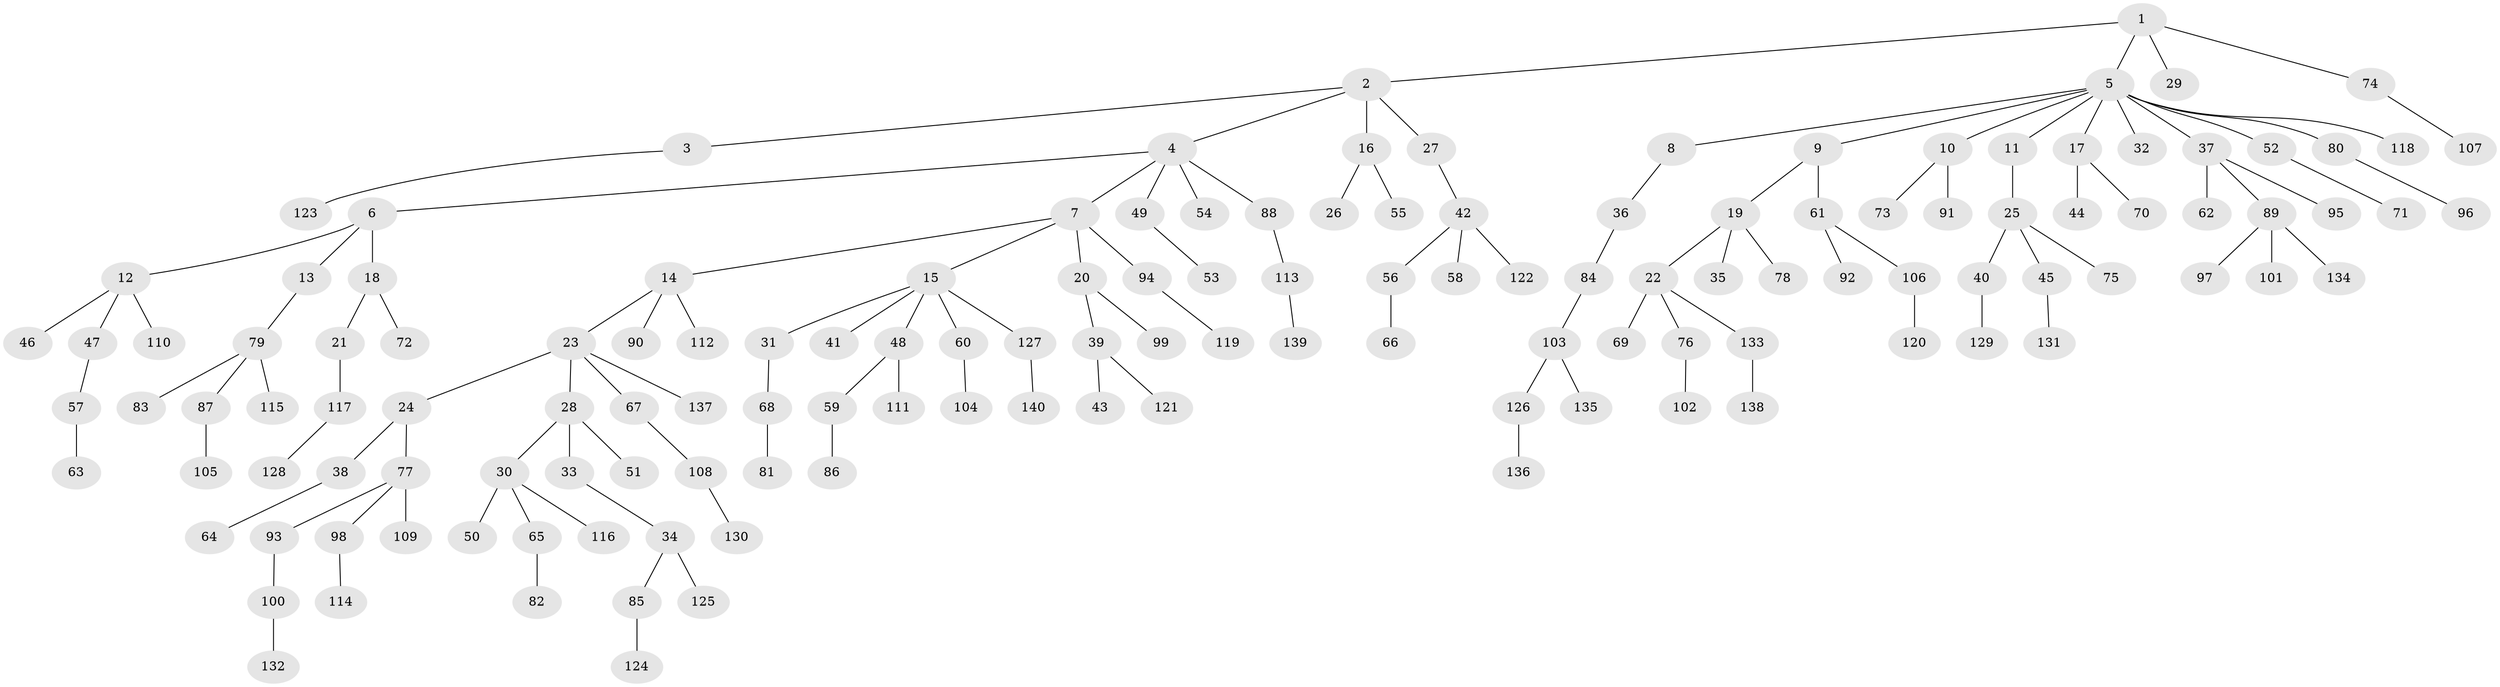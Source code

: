 // Generated by graph-tools (version 1.1) at 2025/15/03/09/25 04:15:22]
// undirected, 140 vertices, 139 edges
graph export_dot {
graph [start="1"]
  node [color=gray90,style=filled];
  1;
  2;
  3;
  4;
  5;
  6;
  7;
  8;
  9;
  10;
  11;
  12;
  13;
  14;
  15;
  16;
  17;
  18;
  19;
  20;
  21;
  22;
  23;
  24;
  25;
  26;
  27;
  28;
  29;
  30;
  31;
  32;
  33;
  34;
  35;
  36;
  37;
  38;
  39;
  40;
  41;
  42;
  43;
  44;
  45;
  46;
  47;
  48;
  49;
  50;
  51;
  52;
  53;
  54;
  55;
  56;
  57;
  58;
  59;
  60;
  61;
  62;
  63;
  64;
  65;
  66;
  67;
  68;
  69;
  70;
  71;
  72;
  73;
  74;
  75;
  76;
  77;
  78;
  79;
  80;
  81;
  82;
  83;
  84;
  85;
  86;
  87;
  88;
  89;
  90;
  91;
  92;
  93;
  94;
  95;
  96;
  97;
  98;
  99;
  100;
  101;
  102;
  103;
  104;
  105;
  106;
  107;
  108;
  109;
  110;
  111;
  112;
  113;
  114;
  115;
  116;
  117;
  118;
  119;
  120;
  121;
  122;
  123;
  124;
  125;
  126;
  127;
  128;
  129;
  130;
  131;
  132;
  133;
  134;
  135;
  136;
  137;
  138;
  139;
  140;
  1 -- 2;
  1 -- 5;
  1 -- 29;
  1 -- 74;
  2 -- 3;
  2 -- 4;
  2 -- 16;
  2 -- 27;
  3 -- 123;
  4 -- 6;
  4 -- 7;
  4 -- 49;
  4 -- 54;
  4 -- 88;
  5 -- 8;
  5 -- 9;
  5 -- 10;
  5 -- 11;
  5 -- 17;
  5 -- 32;
  5 -- 37;
  5 -- 52;
  5 -- 80;
  5 -- 118;
  6 -- 12;
  6 -- 13;
  6 -- 18;
  7 -- 14;
  7 -- 15;
  7 -- 20;
  7 -- 94;
  8 -- 36;
  9 -- 19;
  9 -- 61;
  10 -- 73;
  10 -- 91;
  11 -- 25;
  12 -- 46;
  12 -- 47;
  12 -- 110;
  13 -- 79;
  14 -- 23;
  14 -- 90;
  14 -- 112;
  15 -- 31;
  15 -- 41;
  15 -- 48;
  15 -- 60;
  15 -- 127;
  16 -- 26;
  16 -- 55;
  17 -- 44;
  17 -- 70;
  18 -- 21;
  18 -- 72;
  19 -- 22;
  19 -- 35;
  19 -- 78;
  20 -- 39;
  20 -- 99;
  21 -- 117;
  22 -- 69;
  22 -- 76;
  22 -- 133;
  23 -- 24;
  23 -- 28;
  23 -- 67;
  23 -- 137;
  24 -- 38;
  24 -- 77;
  25 -- 40;
  25 -- 45;
  25 -- 75;
  27 -- 42;
  28 -- 30;
  28 -- 33;
  28 -- 51;
  30 -- 50;
  30 -- 65;
  30 -- 116;
  31 -- 68;
  33 -- 34;
  34 -- 85;
  34 -- 125;
  36 -- 84;
  37 -- 62;
  37 -- 89;
  37 -- 95;
  38 -- 64;
  39 -- 43;
  39 -- 121;
  40 -- 129;
  42 -- 56;
  42 -- 58;
  42 -- 122;
  45 -- 131;
  47 -- 57;
  48 -- 59;
  48 -- 111;
  49 -- 53;
  52 -- 71;
  56 -- 66;
  57 -- 63;
  59 -- 86;
  60 -- 104;
  61 -- 92;
  61 -- 106;
  65 -- 82;
  67 -- 108;
  68 -- 81;
  74 -- 107;
  76 -- 102;
  77 -- 93;
  77 -- 98;
  77 -- 109;
  79 -- 83;
  79 -- 87;
  79 -- 115;
  80 -- 96;
  84 -- 103;
  85 -- 124;
  87 -- 105;
  88 -- 113;
  89 -- 97;
  89 -- 101;
  89 -- 134;
  93 -- 100;
  94 -- 119;
  98 -- 114;
  100 -- 132;
  103 -- 126;
  103 -- 135;
  106 -- 120;
  108 -- 130;
  113 -- 139;
  117 -- 128;
  126 -- 136;
  127 -- 140;
  133 -- 138;
}
